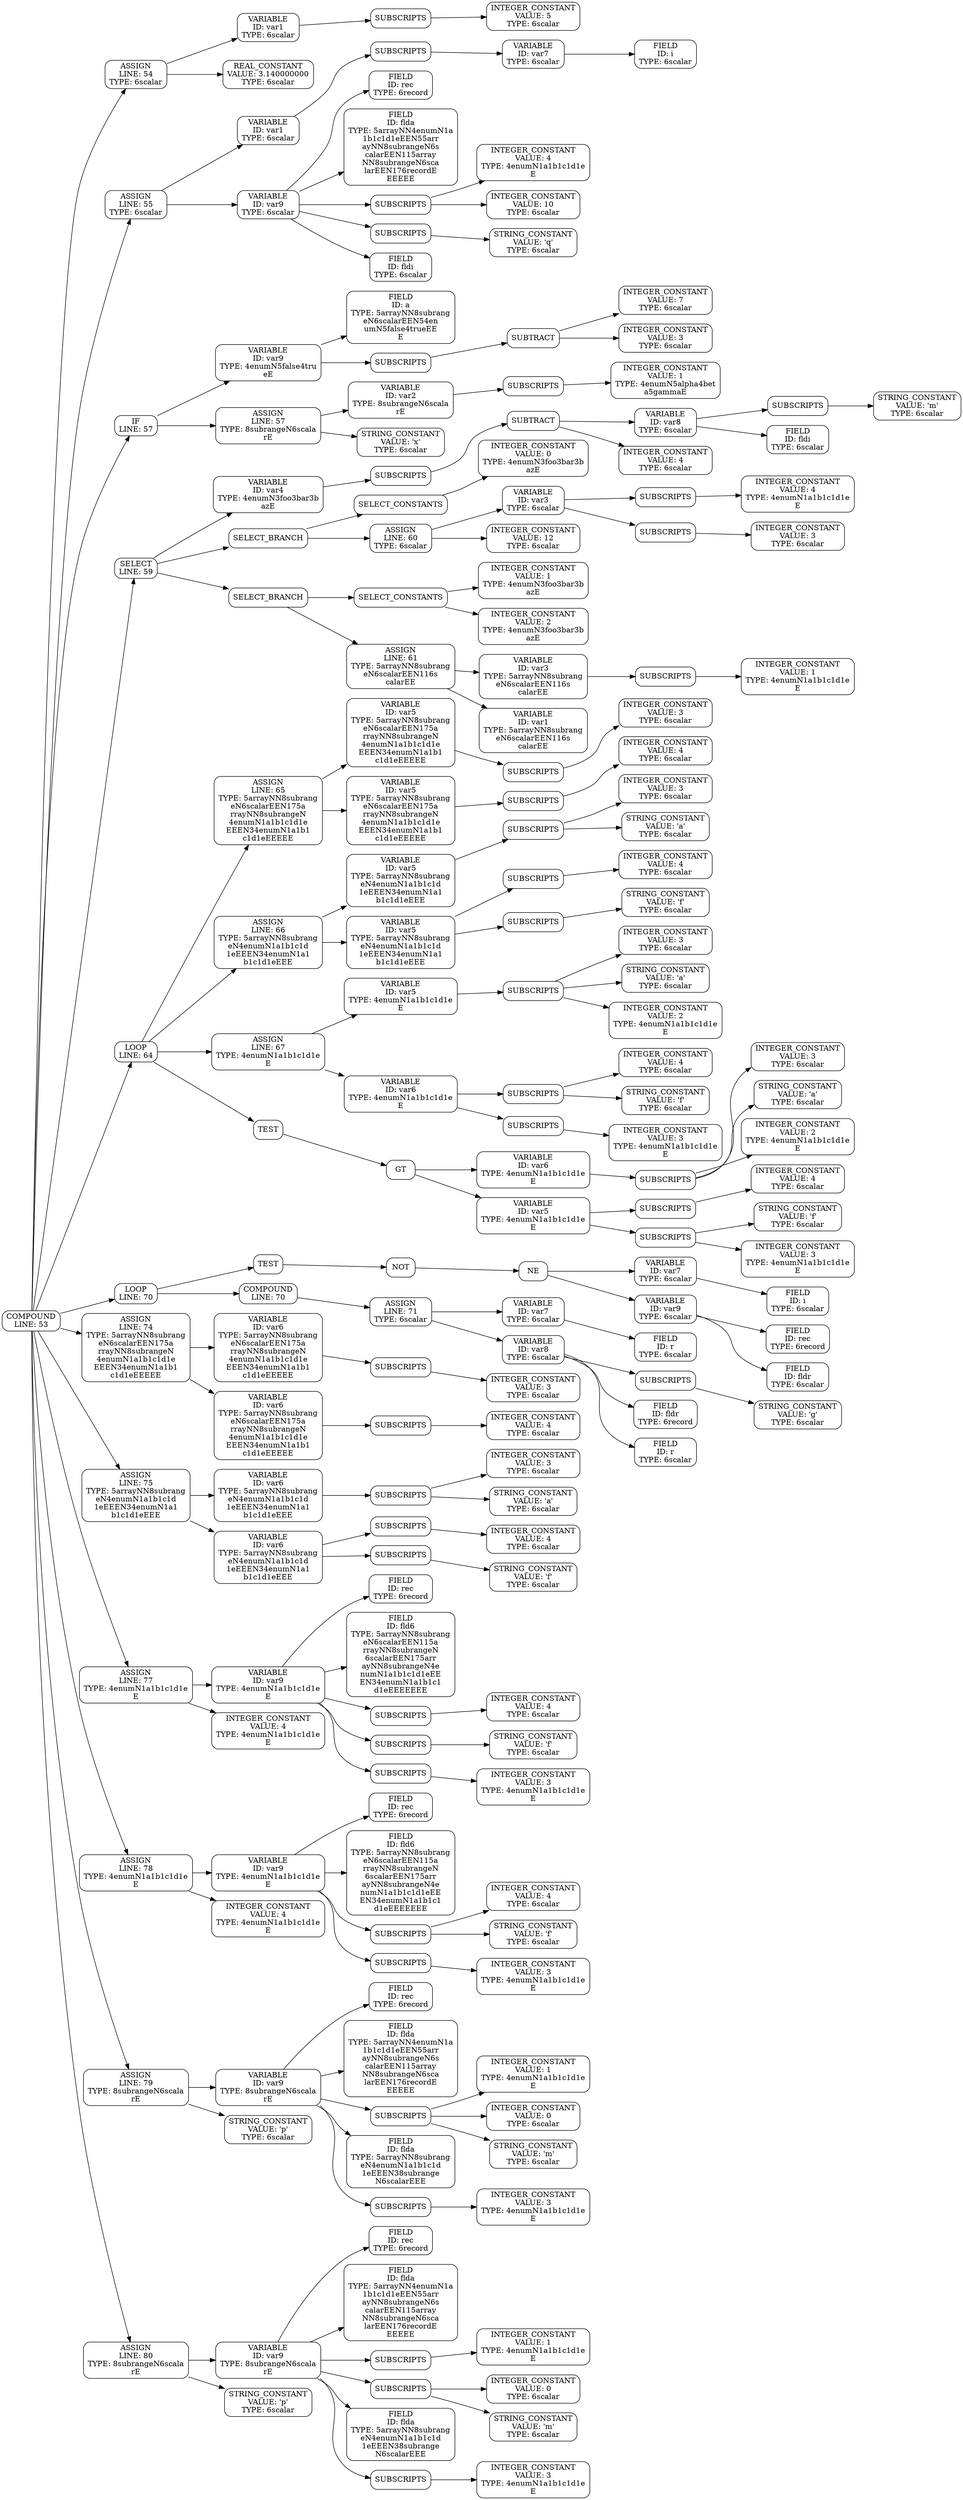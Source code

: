 digraph "parse tree"
{
  rankdir="LR"
  {
    node [shape=box, style="rounded"]
    node0 [label = "COMPOUND\nLINE: 53"]
    node1 [label = "ASSIGN\nLINE: 54\nTYPE: 6scalar"]
    node2 [label = "VARIABLE\nID: var1\nTYPE: 6scalar"]
    node3 [label = "SUBSCRIPTS"]
    node4 [label = "INTEGER_CONSTANT\nVALUE: 5\nTYPE: 6scalar"]
    node5 [label = "REAL_CONSTANT\nVALUE: 3.140000000\nTYPE: 6scalar"]
    node6 [label = "ASSIGN\nLINE: 55\nTYPE: 6scalar"]
    node7 [label = "VARIABLE\nID: var1\nTYPE: 6scalar"]
    node8 [label = "SUBSCRIPTS"]
    node9 [label = "VARIABLE\nID: var7\nTYPE: 6scalar"]
    node10 [label = "FIELD\nID: i\nTYPE: 6scalar"]
    node11 [label = "VARIABLE\nID: var9\nTYPE: 6scalar"]
    node12 [label = "FIELD\nID: rec\nTYPE: 6record"]
    node13 [label = "FIELD\nID: flda\nTYPE: 5arrayNN4enumN1a\n1b1c1d1eEEN55arr\nayNN8subrangeN6s\ncalarEEN115array\nNN8subrangeN6sca\nlarEEN176recordE\nEEEEE"]
    node14 [label = "SUBSCRIPTS"]
    node15 [label = "INTEGER_CONSTANT\nVALUE: 4\nTYPE: 4enumN1a1b1c1d1e\nE"]
    node16 [label = "INTEGER_CONSTANT\nVALUE: 10\nTYPE: 6scalar"]
    node17 [label = "SUBSCRIPTS"]
    node18 [label = "STRING_CONSTANT\nVALUE: 'q'\nTYPE: 6scalar"]
    node19 [label = "FIELD\nID: fldi\nTYPE: 6scalar"]
    node20 [label = "IF\nLINE: 57"]
    node21 [label = "VARIABLE\nID: var9\nTYPE: 4enumN5false4tru\neE"]
    node22 [label = "FIELD\nID: a\nTYPE: 5arrayNN8subrang\neN6scalarEEN54en\numN5false4trueEE\nE"]
    node23 [label = "SUBSCRIPTS"]
    node24 [label = "SUBTRACT"]
    node25 [label = "INTEGER_CONSTANT\nVALUE: 7\nTYPE: 6scalar"]
    node26 [label = "INTEGER_CONSTANT\nVALUE: 3\nTYPE: 6scalar"]
    node27 [label = "ASSIGN\nLINE: 57\nTYPE: 8subrangeN6scala\nrE"]
    node28 [label = "VARIABLE\nID: var2\nTYPE: 8subrangeN6scala\nrE"]
    node29 [label = "SUBSCRIPTS"]
    node30 [label = "INTEGER_CONSTANT\nVALUE: 1\nTYPE: 4enumN5alpha4bet\na5gammaE"]
    node31 [label = "STRING_CONSTANT\nVALUE: 'x'\nTYPE: 6scalar"]
    node32 [label = "SELECT\nLINE: 59"]
    node33 [label = "VARIABLE\nID: var4\nTYPE: 4enumN3foo3bar3b\nazE"]
    node34 [label = "SUBSCRIPTS"]
    node35 [label = "SUBTRACT"]
    node36 [label = "VARIABLE\nID: var8\nTYPE: 6scalar"]
    node37 [label = "SUBSCRIPTS"]
    node38 [label = "STRING_CONSTANT\nVALUE: 'm'\nTYPE: 6scalar"]
    node39 [label = "FIELD\nID: fldi\nTYPE: 6scalar"]
    node40 [label = "INTEGER_CONSTANT\nVALUE: 4\nTYPE: 6scalar"]
    node41 [label = "SELECT_BRANCH"]
    node42 [label = "SELECT_CONSTANTS"]
    node43 [label = "INTEGER_CONSTANT\nVALUE: 0\nTYPE: 4enumN3foo3bar3b\nazE"]
    node44 [label = "ASSIGN\nLINE: 60\nTYPE: 6scalar"]
    node45 [label = "VARIABLE\nID: var3\nTYPE: 6scalar"]
    node46 [label = "SUBSCRIPTS"]
    node47 [label = "INTEGER_CONSTANT\nVALUE: 4\nTYPE: 4enumN1a1b1c1d1e\nE"]
    node48 [label = "SUBSCRIPTS"]
    node49 [label = "INTEGER_CONSTANT\nVALUE: 3\nTYPE: 6scalar"]
    node50 [label = "INTEGER_CONSTANT\nVALUE: 12\nTYPE: 6scalar"]
    node51 [label = "SELECT_BRANCH"]
    node52 [label = "SELECT_CONSTANTS"]
    node53 [label = "INTEGER_CONSTANT\nVALUE: 1\nTYPE: 4enumN3foo3bar3b\nazE"]
    node54 [label = "INTEGER_CONSTANT\nVALUE: 2\nTYPE: 4enumN3foo3bar3b\nazE"]
    node55 [label = "ASSIGN\nLINE: 61\nTYPE: 5arrayNN8subrang\neN6scalarEEN116s\ncalarEE"]
    node56 [label = "VARIABLE\nID: var3\nTYPE: 5arrayNN8subrang\neN6scalarEEN116s\ncalarEE"]
    node57 [label = "SUBSCRIPTS"]
    node58 [label = "INTEGER_CONSTANT\nVALUE: 1\nTYPE: 4enumN1a1b1c1d1e\nE"]
    node59 [label = "VARIABLE\nID: var1\nTYPE: 5arrayNN8subrang\neN6scalarEEN116s\ncalarEE"]
    node60 [label = "LOOP\nLINE: 64"]
    node61 [label = "ASSIGN\nLINE: 65\nTYPE: 5arrayNN8subrang\neN6scalarEEN175a\nrrayNN8subrangeN\n4enumN1a1b1c1d1e\nEEEN34enumN1a1b1\nc1d1eEEEEE"]
    node62 [label = "VARIABLE\nID: var5\nTYPE: 5arrayNN8subrang\neN6scalarEEN175a\nrrayNN8subrangeN\n4enumN1a1b1c1d1e\nEEEN34enumN1a1b1\nc1d1eEEEEE"]
    node63 [label = "SUBSCRIPTS"]
    node64 [label = "INTEGER_CONSTANT\nVALUE: 3\nTYPE: 6scalar"]
    node65 [label = "VARIABLE\nID: var5\nTYPE: 5arrayNN8subrang\neN6scalarEEN175a\nrrayNN8subrangeN\n4enumN1a1b1c1d1e\nEEEN34enumN1a1b1\nc1d1eEEEEE"]
    node66 [label = "SUBSCRIPTS"]
    node67 [label = "INTEGER_CONSTANT\nVALUE: 4\nTYPE: 6scalar"]
    node68 [label = "ASSIGN\nLINE: 66\nTYPE: 5arrayNN8subrang\neN4enumN1a1b1c1d\n1eEEEN34enumN1a1\nb1c1d1eEEE"]
    node69 [label = "VARIABLE\nID: var5\nTYPE: 5arrayNN8subrang\neN4enumN1a1b1c1d\n1eEEEN34enumN1a1\nb1c1d1eEEE"]
    node70 [label = "SUBSCRIPTS"]
    node71 [label = "INTEGER_CONSTANT\nVALUE: 3\nTYPE: 6scalar"]
    node72 [label = "STRING_CONSTANT\nVALUE: 'a'\nTYPE: 6scalar"]
    node73 [label = "VARIABLE\nID: var5\nTYPE: 5arrayNN8subrang\neN4enumN1a1b1c1d\n1eEEEN34enumN1a1\nb1c1d1eEEE"]
    node74 [label = "SUBSCRIPTS"]
    node75 [label = "INTEGER_CONSTANT\nVALUE: 4\nTYPE: 6scalar"]
    node76 [label = "SUBSCRIPTS"]
    node77 [label = "STRING_CONSTANT\nVALUE: 'f'\nTYPE: 6scalar"]
    node78 [label = "ASSIGN\nLINE: 67\nTYPE: 4enumN1a1b1c1d1e\nE"]
    node79 [label = "VARIABLE\nID: var5\nTYPE: 4enumN1a1b1c1d1e\nE"]
    node80 [label = "SUBSCRIPTS"]
    node81 [label = "INTEGER_CONSTANT\nVALUE: 3\nTYPE: 6scalar"]
    node82 [label = "STRING_CONSTANT\nVALUE: 'a'\nTYPE: 6scalar"]
    node83 [label = "INTEGER_CONSTANT\nVALUE: 2\nTYPE: 4enumN1a1b1c1d1e\nE"]
    node84 [label = "VARIABLE\nID: var6\nTYPE: 4enumN1a1b1c1d1e\nE"]
    node85 [label = "SUBSCRIPTS"]
    node86 [label = "INTEGER_CONSTANT\nVALUE: 4\nTYPE: 6scalar"]
    node87 [label = "STRING_CONSTANT\nVALUE: 'f'\nTYPE: 6scalar"]
    node88 [label = "SUBSCRIPTS"]
    node89 [label = "INTEGER_CONSTANT\nVALUE: 3\nTYPE: 4enumN1a1b1c1d1e\nE"]
    node90 [label = "TEST"]
    node91 [label = "GT"]
    node92 [label = "VARIABLE\nID: var6\nTYPE: 4enumN1a1b1c1d1e\nE"]
    node93 [label = "SUBSCRIPTS"]
    node94 [label = "INTEGER_CONSTANT\nVALUE: 3\nTYPE: 6scalar"]
    node95 [label = "STRING_CONSTANT\nVALUE: 'a'\nTYPE: 6scalar"]
    node96 [label = "INTEGER_CONSTANT\nVALUE: 2\nTYPE: 4enumN1a1b1c1d1e\nE"]
    node97 [label = "VARIABLE\nID: var5\nTYPE: 4enumN1a1b1c1d1e\nE"]
    node98 [label = "SUBSCRIPTS"]
    node99 [label = "INTEGER_CONSTANT\nVALUE: 4\nTYPE: 6scalar"]
    node100 [label = "SUBSCRIPTS"]
    node101 [label = "STRING_CONSTANT\nVALUE: 'f'\nTYPE: 6scalar"]
    node102 [label = "INTEGER_CONSTANT\nVALUE: 3\nTYPE: 4enumN1a1b1c1d1e\nE"]
    node103 [label = "LOOP\nLINE: 70"]
    node104 [label = "TEST"]
    node105 [label = "NOT"]
    node106 [label = "NE"]
    node107 [label = "VARIABLE\nID: var7\nTYPE: 6scalar"]
    node108 [label = "FIELD\nID: i\nTYPE: 6scalar"]
    node109 [label = "VARIABLE\nID: var9\nTYPE: 6scalar"]
    node110 [label = "FIELD\nID: rec\nTYPE: 6record"]
    node111 [label = "FIELD\nID: fldr\nTYPE: 6scalar"]
    node112 [label = "COMPOUND\nLINE: 70"]
    node113 [label = "ASSIGN\nLINE: 71\nTYPE: 6scalar"]
    node114 [label = "VARIABLE\nID: var7\nTYPE: 6scalar"]
    node115 [label = "FIELD\nID: r\nTYPE: 6scalar"]
    node116 [label = "VARIABLE\nID: var8\nTYPE: 6scalar"]
    node117 [label = "SUBSCRIPTS"]
    node118 [label = "STRING_CONSTANT\nVALUE: 'g'\nTYPE: 6scalar"]
    node119 [label = "FIELD\nID: fldr\nTYPE: 6record"]
    node120 [label = "FIELD\nID: r\nTYPE: 6scalar"]
    node121 [label = "ASSIGN\nLINE: 74\nTYPE: 5arrayNN8subrang\neN6scalarEEN175a\nrrayNN8subrangeN\n4enumN1a1b1c1d1e\nEEEN34enumN1a1b1\nc1d1eEEEEE"]
    node122 [label = "VARIABLE\nID: var6\nTYPE: 5arrayNN8subrang\neN6scalarEEN175a\nrrayNN8subrangeN\n4enumN1a1b1c1d1e\nEEEN34enumN1a1b1\nc1d1eEEEEE"]
    node123 [label = "SUBSCRIPTS"]
    node124 [label = "INTEGER_CONSTANT\nVALUE: 3\nTYPE: 6scalar"]
    node125 [label = "VARIABLE\nID: var6\nTYPE: 5arrayNN8subrang\neN6scalarEEN175a\nrrayNN8subrangeN\n4enumN1a1b1c1d1e\nEEEN34enumN1a1b1\nc1d1eEEEEE"]
    node126 [label = "SUBSCRIPTS"]
    node127 [label = "INTEGER_CONSTANT\nVALUE: 4\nTYPE: 6scalar"]
    node128 [label = "ASSIGN\nLINE: 75\nTYPE: 5arrayNN8subrang\neN4enumN1a1b1c1d\n1eEEEN34enumN1a1\nb1c1d1eEEE"]
    node129 [label = "VARIABLE\nID: var6\nTYPE: 5arrayNN8subrang\neN4enumN1a1b1c1d\n1eEEEN34enumN1a1\nb1c1d1eEEE"]
    node130 [label = "SUBSCRIPTS"]
    node131 [label = "INTEGER_CONSTANT\nVALUE: 3\nTYPE: 6scalar"]
    node132 [label = "STRING_CONSTANT\nVALUE: 'a'\nTYPE: 6scalar"]
    node133 [label = "VARIABLE\nID: var6\nTYPE: 5arrayNN8subrang\neN4enumN1a1b1c1d\n1eEEEN34enumN1a1\nb1c1d1eEEE"]
    node134 [label = "SUBSCRIPTS"]
    node135 [label = "INTEGER_CONSTANT\nVALUE: 4\nTYPE: 6scalar"]
    node136 [label = "SUBSCRIPTS"]
    node137 [label = "STRING_CONSTANT\nVALUE: 'f'\nTYPE: 6scalar"]
    node138 [label = "ASSIGN\nLINE: 77\nTYPE: 4enumN1a1b1c1d1e\nE"]
    node139 [label = "VARIABLE\nID: var9\nTYPE: 4enumN1a1b1c1d1e\nE"]
    node140 [label = "FIELD\nID: rec\nTYPE: 6record"]
    node141 [label = "FIELD\nID: fld6\nTYPE: 5arrayNN8subrang\neN6scalarEEN115a\nrrayNN8subrangeN\n6scalarEEN175arr\nayNN8subrangeN4e\nnumN1a1b1c1d1eEE\nEN34enumN1a1b1c1\nd1eEEEEEEE"]
    node142 [label = "SUBSCRIPTS"]
    node143 [label = "INTEGER_CONSTANT\nVALUE: 4\nTYPE: 6scalar"]
    node144 [label = "SUBSCRIPTS"]
    node145 [label = "STRING_CONSTANT\nVALUE: 'f'\nTYPE: 6scalar"]
    node146 [label = "SUBSCRIPTS"]
    node147 [label = "INTEGER_CONSTANT\nVALUE: 3\nTYPE: 4enumN1a1b1c1d1e\nE"]
    node148 [label = "INTEGER_CONSTANT\nVALUE: 4\nTYPE: 4enumN1a1b1c1d1e\nE"]
    node149 [label = "ASSIGN\nLINE: 78\nTYPE: 4enumN1a1b1c1d1e\nE"]
    node150 [label = "VARIABLE\nID: var9\nTYPE: 4enumN1a1b1c1d1e\nE"]
    node151 [label = "FIELD\nID: rec\nTYPE: 6record"]
    node152 [label = "FIELD\nID: fld6\nTYPE: 5arrayNN8subrang\neN6scalarEEN115a\nrrayNN8subrangeN\n6scalarEEN175arr\nayNN8subrangeN4e\nnumN1a1b1c1d1eEE\nEN34enumN1a1b1c1\nd1eEEEEEEE"]
    node153 [label = "SUBSCRIPTS"]
    node154 [label = "INTEGER_CONSTANT\nVALUE: 4\nTYPE: 6scalar"]
    node155 [label = "STRING_CONSTANT\nVALUE: 'f'\nTYPE: 6scalar"]
    node156 [label = "SUBSCRIPTS"]
    node157 [label = "INTEGER_CONSTANT\nVALUE: 3\nTYPE: 4enumN1a1b1c1d1e\nE"]
    node158 [label = "INTEGER_CONSTANT\nVALUE: 4\nTYPE: 4enumN1a1b1c1d1e\nE"]
    node159 [label = "ASSIGN\nLINE: 79\nTYPE: 8subrangeN6scala\nrE"]
    node160 [label = "VARIABLE\nID: var9\nTYPE: 8subrangeN6scala\nrE"]
    node161 [label = "FIELD\nID: rec\nTYPE: 6record"]
    node162 [label = "FIELD\nID: flda\nTYPE: 5arrayNN4enumN1a\n1b1c1d1eEEN55arr\nayNN8subrangeN6s\ncalarEEN115array\nNN8subrangeN6sca\nlarEEN176recordE\nEEEEE"]
    node163 [label = "SUBSCRIPTS"]
    node164 [label = "INTEGER_CONSTANT\nVALUE: 1\nTYPE: 4enumN1a1b1c1d1e\nE"]
    node165 [label = "INTEGER_CONSTANT\nVALUE: 0\nTYPE: 6scalar"]
    node166 [label = "STRING_CONSTANT\nVALUE: 'm'\nTYPE: 6scalar"]
    node167 [label = "FIELD\nID: flda\nTYPE: 5arrayNN8subrang\neN4enumN1a1b1c1d\n1eEEEN38subrange\nN6scalarEEE"]
    node168 [label = "SUBSCRIPTS"]
    node169 [label = "INTEGER_CONSTANT\nVALUE: 3\nTYPE: 4enumN1a1b1c1d1e\nE"]
    node170 [label = "STRING_CONSTANT\nVALUE: 'p'\nTYPE: 6scalar"]
    node171 [label = "ASSIGN\nLINE: 80\nTYPE: 8subrangeN6scala\nrE"]
    node172 [label = "VARIABLE\nID: var9\nTYPE: 8subrangeN6scala\nrE"]
    node173 [label = "FIELD\nID: rec\nTYPE: 6record"]
    node174 [label = "FIELD\nID: flda\nTYPE: 5arrayNN4enumN1a\n1b1c1d1eEEN55arr\nayNN8subrangeN6s\ncalarEEN115array\nNN8subrangeN6sca\nlarEEN176recordE\nEEEEE"]
    node175 [label = "SUBSCRIPTS"]
    node176 [label = "INTEGER_CONSTANT\nVALUE: 1\nTYPE: 4enumN1a1b1c1d1e\nE"]
    node177 [label = "SUBSCRIPTS"]
    node178 [label = "INTEGER_CONSTANT\nVALUE: 0\nTYPE: 6scalar"]
    node179 [label = "STRING_CONSTANT\nVALUE: 'm'\nTYPE: 6scalar"]
    node180 [label = "FIELD\nID: flda\nTYPE: 5arrayNN8subrang\neN4enumN1a1b1c1d\n1eEEEN38subrange\nN6scalarEEE"]
    node181 [label = "SUBSCRIPTS"]
    node182 [label = "INTEGER_CONSTANT\nVALUE: 3\nTYPE: 4enumN1a1b1c1d1e\nE"]
    node183 [label = "STRING_CONSTANT\nVALUE: 'p'\nTYPE: 6scalar"]
  }
  node3 -> { node4 }
  node2 -> { node3 }
  node1 -> { node2 node5 }
  node9 -> { node10 }
  node8 -> { node9 }
  node7 -> { node8 }
  node14 -> { node15 node16 }
  node17 -> { node18 }
  node11 -> { node12 node13 node14 node17 node19 }
  node6 -> { node7 node11 }
  node24 -> { node25 node26 }
  node23 -> { node24 }
  node21 -> { node22 node23 }
  node29 -> { node30 }
  node28 -> { node29 }
  node27 -> { node28 node31 }
  node20 -> { node21 node27 }
  node37 -> { node38 }
  node36 -> { node37 node39 }
  node35 -> { node36 node40 }
  node34 -> { node35 }
  node33 -> { node34 }
  node42 -> { node43 }
  node46 -> { node47 }
  node48 -> { node49 }
  node45 -> { node46 node48 }
  node44 -> { node45 node50 }
  node41 -> { node42 node44 }
  node52 -> { node53 node54 }
  node57 -> { node58 }
  node56 -> { node57 }
  node55 -> { node56 node59 }
  node51 -> { node52 node55 }
  node32 -> { node33 node41 node51 }
  node63 -> { node64 }
  node62 -> { node63 }
  node66 -> { node67 }
  node65 -> { node66 }
  node61 -> { node62 node65 }
  node70 -> { node71 node72 }
  node69 -> { node70 }
  node74 -> { node75 }
  node76 -> { node77 }
  node73 -> { node74 node76 }
  node68 -> { node69 node73 }
  node80 -> { node81 node82 node83 }
  node79 -> { node80 }
  node85 -> { node86 node87 }
  node88 -> { node89 }
  node84 -> { node85 node88 }
  node78 -> { node79 node84 }
  node93 -> { node94 node95 node96 }
  node92 -> { node93 }
  node98 -> { node99 }
  node100 -> { node101 node102 }
  node97 -> { node98 node100 }
  node91 -> { node92 node97 }
  node90 -> { node91 }
  node60 -> { node61 node68 node78 node90 }
  node107 -> { node108 }
  node109 -> { node110 node111 }
  node106 -> { node107 node109 }
  node105 -> { node106 }
  node104 -> { node105 }
  node114 -> { node115 }
  node117 -> { node118 }
  node116 -> { node117 node119 node120 }
  node113 -> { node114 node116 }
  node112 -> { node113 }
  node103 -> { node104 node112 }
  node123 -> { node124 }
  node122 -> { node123 }
  node126 -> { node127 }
  node125 -> { node126 }
  node121 -> { node122 node125 }
  node130 -> { node131 node132 }
  node129 -> { node130 }
  node134 -> { node135 }
  node136 -> { node137 }
  node133 -> { node134 node136 }
  node128 -> { node129 node133 }
  node142 -> { node143 }
  node144 -> { node145 }
  node146 -> { node147 }
  node139 -> { node140 node141 node142 node144 node146 }
  node138 -> { node139 node148 }
  node153 -> { node154 node155 }
  node156 -> { node157 }
  node150 -> { node151 node152 node153 node156 }
  node149 -> { node150 node158 }
  node163 -> { node164 node165 node166 }
  node168 -> { node169 }
  node160 -> { node161 node162 node163 node167 node168 }
  node159 -> { node160 node170 }
  node175 -> { node176 }
  node177 -> { node178 node179 }
  node181 -> { node182 }
  node172 -> { node173 node174 node175 node177 node180 node181 }
  node171 -> { node172 node183 }
  node0 -> { node1 node6 node20 node32 node60 node103 node121 node128 node138 node149 node159 node171 }
}